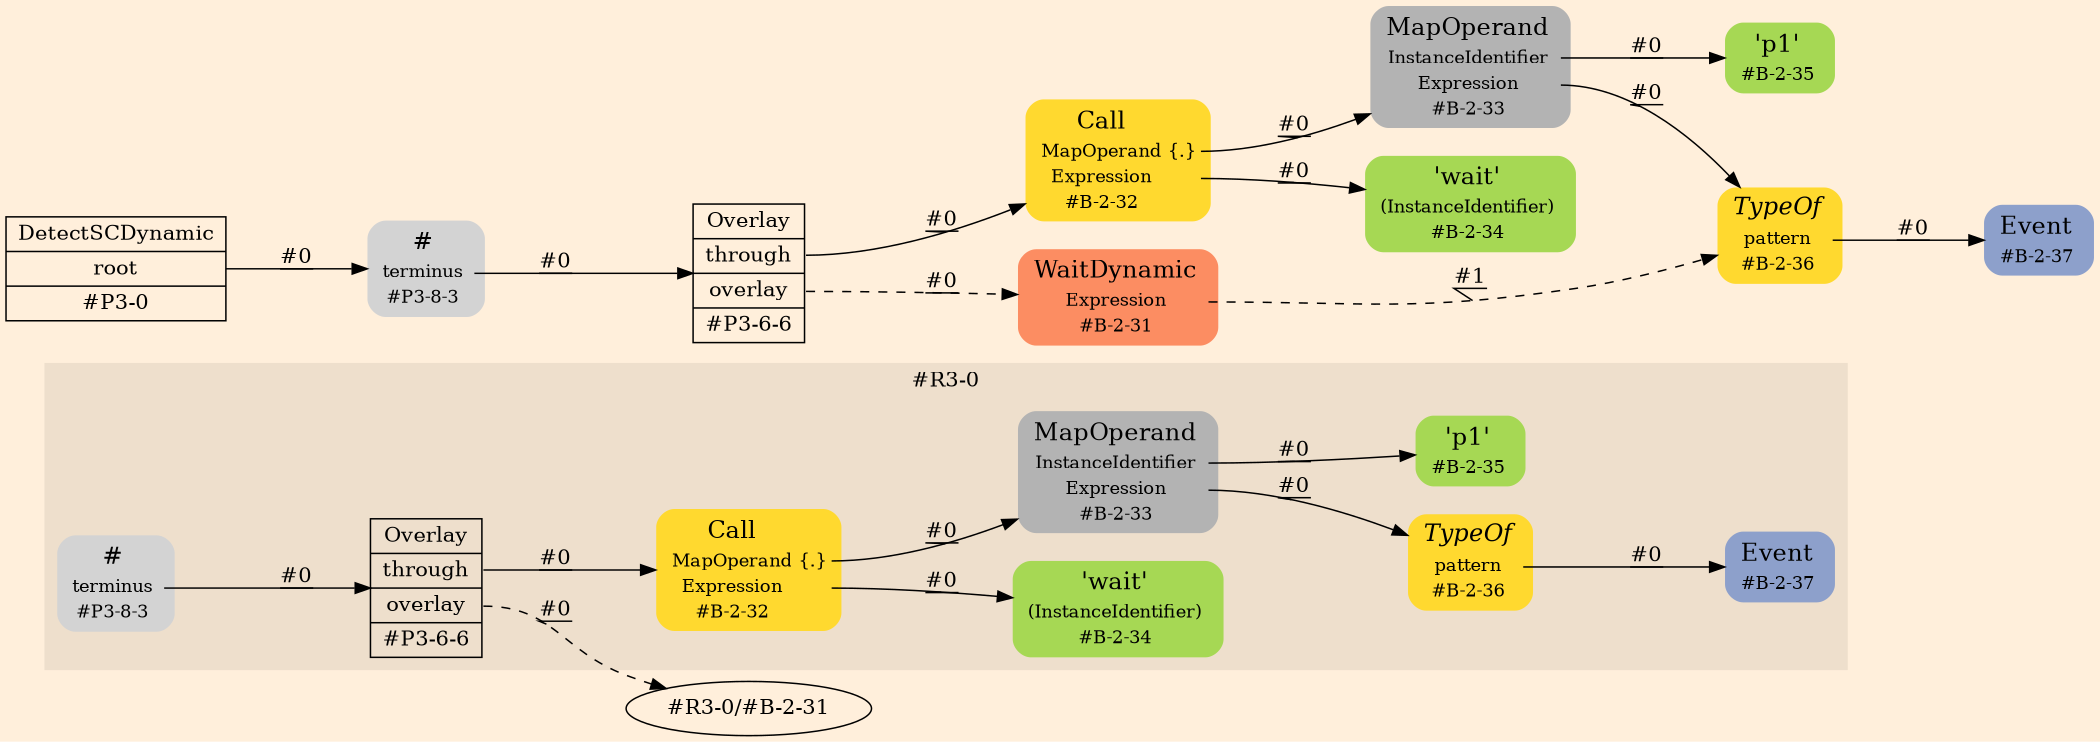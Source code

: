 digraph Inferno {
graph [
rankdir = "LR"
ranksep = 1.0
size = "14,20"
bgcolor = antiquewhite1
color = black
fontcolor = black
];
node [
];
subgraph "cluster#R3-0" {
label = "#R3-0"
style = "filled"
color = antiquewhite2
"#R3-0/#P3-6-6" [
shape = "record"
fillcolor = antiquewhite2
label = "<fixed> Overlay | <port0> through | <port1> overlay | <port2> #P3-6-6"
style = "filled"
fontsize = "14"
color = black
fontcolor = black
];
"#R3-0/#B-2-37" [
shape = "plaintext"
fillcolor = "/set28/3"
label = <<TABLE BORDER="0" CELLBORDER="0" CELLSPACING="0">
 <TR>
  <TD><FONT POINT-SIZE="16.0">Event</FONT></TD>
  <TD></TD>
 </TR>
 <TR>
  <TD>#B-2-37</TD>
  <TD PORT="port0"></TD>
 </TR>
</TABLE>>
style = "rounded,filled"
fontsize = "12"
];
"#R3-0/#P3-8-3" [
shape = "plaintext"
label = <<TABLE BORDER="0" CELLBORDER="0" CELLSPACING="0">
 <TR>
  <TD><FONT POINT-SIZE="16.0">#</FONT></TD>
  <TD></TD>
 </TR>
 <TR>
  <TD>terminus</TD>
  <TD PORT="port0"></TD>
 </TR>
 <TR>
  <TD>#P3-8-3</TD>
  <TD PORT="port1"></TD>
 </TR>
</TABLE>>
style = "rounded,filled"
fontsize = "12"
];
"#R3-0/#B-2-36" [
shape = "plaintext"
fillcolor = "/set28/6"
label = <<TABLE BORDER="0" CELLBORDER="0" CELLSPACING="0">
 <TR>
  <TD><FONT POINT-SIZE="16.0"><I>TypeOf</I></FONT></TD>
  <TD></TD>
 </TR>
 <TR>
  <TD>pattern</TD>
  <TD PORT="port0"></TD>
 </TR>
 <TR>
  <TD>#B-2-36</TD>
  <TD PORT="port1"></TD>
 </TR>
</TABLE>>
style = "rounded,filled"
fontsize = "12"
];
"#R3-0/#B-2-35" [
shape = "plaintext"
fillcolor = "/set28/5"
label = <<TABLE BORDER="0" CELLBORDER="0" CELLSPACING="0">
 <TR>
  <TD><FONT POINT-SIZE="16.0">'p1'</FONT></TD>
  <TD></TD>
 </TR>
 <TR>
  <TD>#B-2-35</TD>
  <TD PORT="port0"></TD>
 </TR>
</TABLE>>
style = "rounded,filled"
fontsize = "12"
];
"#R3-0/#B-2-32" [
shape = "plaintext"
fillcolor = "/set28/6"
label = <<TABLE BORDER="0" CELLBORDER="0" CELLSPACING="0">
 <TR>
  <TD><FONT POINT-SIZE="16.0">Call</FONT></TD>
  <TD></TD>
 </TR>
 <TR>
  <TD>MapOperand</TD>
  <TD PORT="port0">{.}</TD>
 </TR>
 <TR>
  <TD>Expression</TD>
  <TD PORT="port1"></TD>
 </TR>
 <TR>
  <TD>#B-2-32</TD>
  <TD PORT="port2"></TD>
 </TR>
</TABLE>>
style = "rounded,filled"
fontsize = "12"
];
"#R3-0/#B-2-33" [
shape = "plaintext"
fillcolor = "/set28/8"
label = <<TABLE BORDER="0" CELLBORDER="0" CELLSPACING="0">
 <TR>
  <TD><FONT POINT-SIZE="16.0">MapOperand</FONT></TD>
  <TD></TD>
 </TR>
 <TR>
  <TD>InstanceIdentifier</TD>
  <TD PORT="port0"></TD>
 </TR>
 <TR>
  <TD>Expression</TD>
  <TD PORT="port1"></TD>
 </TR>
 <TR>
  <TD>#B-2-33</TD>
  <TD PORT="port2"></TD>
 </TR>
</TABLE>>
style = "rounded,filled"
fontsize = "12"
];
"#R3-0/#B-2-34" [
shape = "plaintext"
fillcolor = "/set28/5"
label = <<TABLE BORDER="0" CELLBORDER="0" CELLSPACING="0">
 <TR>
  <TD><FONT POINT-SIZE="16.0">'wait'</FONT></TD>
  <TD></TD>
 </TR>
 <TR>
  <TD>(InstanceIdentifier)</TD>
  <TD PORT="port0"></TD>
 </TR>
 <TR>
  <TD>#B-2-34</TD>
  <TD PORT="port1"></TD>
 </TR>
</TABLE>>
style = "rounded,filled"
fontsize = "12"
];
}
"#R3-0/#P3-6-6":port0 -> "#R3-0/#B-2-32" [style="solid"
label = "#0"
decorate = true
color = black
fontcolor = black
];
"#R3-0/#P3-6-6":port1 -> "#R3-0/#B-2-31" [style="dashed"
label = "#0"
decorate = true
color = black
fontcolor = black
];
"#R3-0/#P3-8-3":port0 -> "#R3-0/#P3-6-6" [style="solid"
label = "#0"
decorate = true
color = black
fontcolor = black
];
"#R3-0/#B-2-36":port0 -> "#R3-0/#B-2-37" [style="solid"
label = "#0"
decorate = true
color = black
fontcolor = black
];
"#R3-0/#B-2-32":port0 -> "#R3-0/#B-2-33" [style="solid"
label = "#0"
decorate = true
color = black
fontcolor = black
];
"#R3-0/#B-2-32":port1 -> "#R3-0/#B-2-34" [style="solid"
label = "#0"
decorate = true
color = black
fontcolor = black
];
"#R3-0/#B-2-33":port0 -> "#R3-0/#B-2-35" [style="solid"
label = "#0"
decorate = true
color = black
fontcolor = black
];
"#R3-0/#B-2-33":port1 -> "#R3-0/#B-2-36" [style="solid"
label = "#0"
decorate = true
color = black
fontcolor = black
];
"CR#P3-0" [
shape = "record"
fillcolor = antiquewhite1
label = "<fixed> DetectSCDynamic | <port0> root | <port1> #P3-0"
style = "filled"
fontsize = "14"
color = black
fontcolor = black
];
"#P3-8-3" [
shape = "plaintext"
label = <<TABLE BORDER="0" CELLBORDER="0" CELLSPACING="0">
 <TR>
  <TD><FONT POINT-SIZE="16.0">#</FONT></TD>
  <TD></TD>
 </TR>
 <TR>
  <TD>terminus</TD>
  <TD PORT="port0"></TD>
 </TR>
 <TR>
  <TD>#P3-8-3</TD>
  <TD PORT="port1"></TD>
 </TR>
</TABLE>>
style = "rounded,filled"
fontsize = "12"
];
"#P3-6-6" [
shape = "record"
fillcolor = antiquewhite1
label = "<fixed> Overlay | <port0> through | <port1> overlay | <port2> #P3-6-6"
style = "filled"
fontsize = "14"
color = black
fontcolor = black
];
"#B-2-32" [
shape = "plaintext"
fillcolor = "/set28/6"
label = <<TABLE BORDER="0" CELLBORDER="0" CELLSPACING="0">
 <TR>
  <TD><FONT POINT-SIZE="16.0">Call</FONT></TD>
  <TD></TD>
 </TR>
 <TR>
  <TD>MapOperand</TD>
  <TD PORT="port0">{.}</TD>
 </TR>
 <TR>
  <TD>Expression</TD>
  <TD PORT="port1"></TD>
 </TR>
 <TR>
  <TD>#B-2-32</TD>
  <TD PORT="port2"></TD>
 </TR>
</TABLE>>
style = "rounded,filled"
fontsize = "12"
];
"#B-2-33" [
shape = "plaintext"
fillcolor = "/set28/8"
label = <<TABLE BORDER="0" CELLBORDER="0" CELLSPACING="0">
 <TR>
  <TD><FONT POINT-SIZE="16.0">MapOperand</FONT></TD>
  <TD></TD>
 </TR>
 <TR>
  <TD>InstanceIdentifier</TD>
  <TD PORT="port0"></TD>
 </TR>
 <TR>
  <TD>Expression</TD>
  <TD PORT="port1"></TD>
 </TR>
 <TR>
  <TD>#B-2-33</TD>
  <TD PORT="port2"></TD>
 </TR>
</TABLE>>
style = "rounded,filled"
fontsize = "12"
];
"#B-2-35" [
shape = "plaintext"
fillcolor = "/set28/5"
label = <<TABLE BORDER="0" CELLBORDER="0" CELLSPACING="0">
 <TR>
  <TD><FONT POINT-SIZE="16.0">'p1'</FONT></TD>
  <TD></TD>
 </TR>
 <TR>
  <TD>#B-2-35</TD>
  <TD PORT="port0"></TD>
 </TR>
</TABLE>>
style = "rounded,filled"
fontsize = "12"
];
"#B-2-36" [
shape = "plaintext"
fillcolor = "/set28/6"
label = <<TABLE BORDER="0" CELLBORDER="0" CELLSPACING="0">
 <TR>
  <TD><FONT POINT-SIZE="16.0"><I>TypeOf</I></FONT></TD>
  <TD></TD>
 </TR>
 <TR>
  <TD>pattern</TD>
  <TD PORT="port0"></TD>
 </TR>
 <TR>
  <TD>#B-2-36</TD>
  <TD PORT="port1"></TD>
 </TR>
</TABLE>>
style = "rounded,filled"
fontsize = "12"
];
"#B-2-37" [
shape = "plaintext"
fillcolor = "/set28/3"
label = <<TABLE BORDER="0" CELLBORDER="0" CELLSPACING="0">
 <TR>
  <TD><FONT POINT-SIZE="16.0">Event</FONT></TD>
  <TD></TD>
 </TR>
 <TR>
  <TD>#B-2-37</TD>
  <TD PORT="port0"></TD>
 </TR>
</TABLE>>
style = "rounded,filled"
fontsize = "12"
];
"#B-2-34" [
shape = "plaintext"
fillcolor = "/set28/5"
label = <<TABLE BORDER="0" CELLBORDER="0" CELLSPACING="0">
 <TR>
  <TD><FONT POINT-SIZE="16.0">'wait'</FONT></TD>
  <TD></TD>
 </TR>
 <TR>
  <TD>(InstanceIdentifier)</TD>
  <TD PORT="port0"></TD>
 </TR>
 <TR>
  <TD>#B-2-34</TD>
  <TD PORT="port1"></TD>
 </TR>
</TABLE>>
style = "rounded,filled"
fontsize = "12"
];
"#B-2-31" [
shape = "plaintext"
fillcolor = "/set28/2"
label = <<TABLE BORDER="0" CELLBORDER="0" CELLSPACING="0">
 <TR>
  <TD><FONT POINT-SIZE="16.0">WaitDynamic</FONT></TD>
  <TD></TD>
 </TR>
 <TR>
  <TD>Expression</TD>
  <TD PORT="port0"></TD>
 </TR>
 <TR>
  <TD>#B-2-31</TD>
  <TD PORT="port1"></TD>
 </TR>
</TABLE>>
style = "rounded,filled"
fontsize = "12"
];
"CR#P3-0":port0 -> "#P3-8-3" [style="solid"
label = "#0"
decorate = true
color = black
fontcolor = black
];
"#P3-8-3":port0 -> "#P3-6-6" [style="solid"
label = "#0"
decorate = true
color = black
fontcolor = black
];
"#P3-6-6":port0 -> "#B-2-32" [style="solid"
label = "#0"
decorate = true
color = black
fontcolor = black
];
"#P3-6-6":port1 -> "#B-2-31" [style="dashed"
label = "#0"
decorate = true
color = black
fontcolor = black
];
"#B-2-32":port0 -> "#B-2-33" [style="solid"
label = "#0"
decorate = true
color = black
fontcolor = black
];
"#B-2-32":port1 -> "#B-2-34" [style="solid"
label = "#0"
decorate = true
color = black
fontcolor = black
];
"#B-2-33":port0 -> "#B-2-35" [style="solid"
label = "#0"
decorate = true
color = black
fontcolor = black
];
"#B-2-33":port1 -> "#B-2-36" [style="solid"
label = "#0"
decorate = true
color = black
fontcolor = black
];
"#B-2-36":port0 -> "#B-2-37" [style="solid"
label = "#0"
decorate = true
color = black
fontcolor = black
];
"#B-2-31":port0 -> "#B-2-36" [style="dashed"
label = "#1"
decorate = true
color = black
fontcolor = black
];
}
